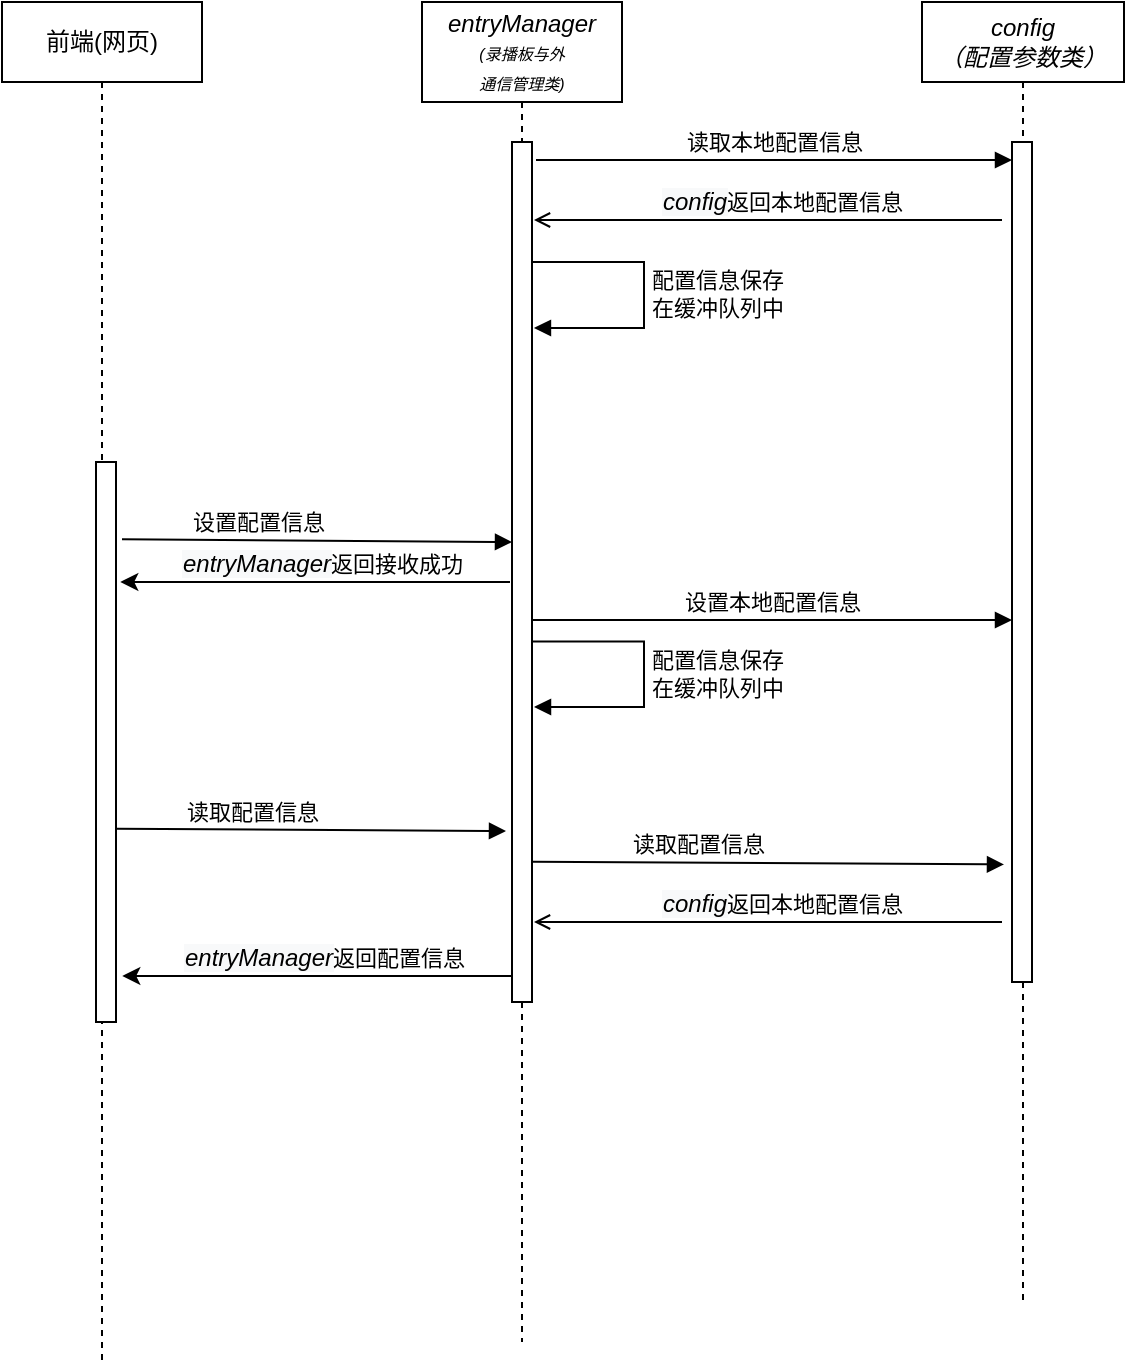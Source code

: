 <mxfile version="10.9.8" type="github"><diagram name="Page-1" id="c4acf3e9-155e-7222-9cf6-157b1a14988f"><mxGraphModel dx="789" dy="442" grid="1" gridSize="10" guides="1" tooltips="1" connect="1" arrows="1" fold="1" page="1" pageScale="1" pageWidth="850" pageHeight="1100" background="#ffffff" math="0" shadow="0"><root><mxCell id="0"/><mxCell id="1" parent="0"/><mxCell id="B9yI50szMETjEd2v0kCB-1" value="前端(网页)" style="shape=umlLifeline;perimeter=lifelinePerimeter;whiteSpace=wrap;html=1;container=1;collapsible=0;recursiveResize=0;outlineConnect=0;" vertex="1" parent="1"><mxGeometry x="40" y="20" width="100" height="680" as="geometry"/></mxCell><mxCell id="B9yI50szMETjEd2v0kCB-4" value="" style="html=1;points=[];perimeter=orthogonalPerimeter;" vertex="1" parent="B9yI50szMETjEd2v0kCB-1"><mxGeometry x="47" y="230" width="10" height="280" as="geometry"/></mxCell><mxCell id="B9yI50szMETjEd2v0kCB-6" value="&lt;i style=&quot;white-space: nowrap&quot;&gt;entryManager&lt;br&gt;&lt;font style=&quot;font-size: 8px&quot;&gt;(录播板与外&lt;br&gt;通信管理类)&lt;/font&gt;&lt;/i&gt;" style="shape=umlLifeline;perimeter=lifelinePerimeter;whiteSpace=wrap;html=1;container=1;collapsible=0;recursiveResize=0;outlineConnect=0;size=50;" vertex="1" parent="1"><mxGeometry x="250" y="20" width="100" height="670" as="geometry"/></mxCell><mxCell id="B9yI50szMETjEd2v0kCB-8" value="" style="html=1;points=[];perimeter=orthogonalPerimeter;" vertex="1" parent="B9yI50szMETjEd2v0kCB-6"><mxGeometry x="45" y="70" width="10" height="430" as="geometry"/></mxCell><mxCell id="B9yI50szMETjEd2v0kCB-16" value="&lt;i style=&quot;white-space: nowrap&quot;&gt;config&lt;br&gt;（配置参数类）&lt;br&gt;&lt;/i&gt;" style="shape=umlLifeline;perimeter=lifelinePerimeter;whiteSpace=wrap;html=1;container=1;collapsible=0;recursiveResize=0;outlineConnect=0;" vertex="1" parent="1"><mxGeometry x="500" y="20" width="101" height="650" as="geometry"/></mxCell><mxCell id="B9yI50szMETjEd2v0kCB-18" value="" style="html=1;points=[];perimeter=orthogonalPerimeter;" vertex="1" parent="B9yI50szMETjEd2v0kCB-16"><mxGeometry x="45" y="70" width="10" height="420" as="geometry"/></mxCell><mxCell id="B9yI50szMETjEd2v0kCB-27" value="设置配置信息" style="html=1;verticalAlign=bottom;endArrow=block;exitX=1.3;exitY=0.138;exitDx=0;exitDy=0;exitPerimeter=0;" edge="1" parent="1" source="B9yI50szMETjEd2v0kCB-4"><mxGeometry x="-0.3" width="80" relative="1" as="geometry"><mxPoint x="100" y="290" as="sourcePoint"/><mxPoint x="295" y="290" as="targetPoint"/><mxPoint as="offset"/></mxGeometry></mxCell><mxCell id="B9yI50szMETjEd2v0kCB-28" value="读取本地配置信息" style="html=1;verticalAlign=bottom;endArrow=block;exitX=1.5;exitY=0.75;exitDx=0;exitDy=0;exitPerimeter=0;" edge="1" parent="1" target="B9yI50szMETjEd2v0kCB-18"><mxGeometry x="-0.006" width="80" relative="1" as="geometry"><mxPoint x="307" y="99" as="sourcePoint"/><mxPoint x="635" y="99" as="targetPoint"/><mxPoint as="offset"/></mxGeometry></mxCell><mxCell id="B9yI50szMETjEd2v0kCB-29" value="&lt;i style=&quot;font-size: 12px ; background-color: rgb(248 , 249 , 250)&quot;&gt;config&lt;/i&gt;返回本地配置信息" style="html=1;verticalAlign=bottom;endArrow=none;exitX=1.5;exitY=0.75;exitDx=0;exitDy=0;exitPerimeter=0;startArrow=open;startFill=0;endFill=0;" edge="1" parent="1"><mxGeometry x="0.061" width="80" relative="1" as="geometry"><mxPoint x="306" y="129" as="sourcePoint"/><mxPoint x="540" y="129" as="targetPoint"/><mxPoint as="offset"/></mxGeometry></mxCell><mxCell id="B9yI50szMETjEd2v0kCB-34" value="配置信息保存&lt;br&gt;在缓冲队列中" style="edgeStyle=orthogonalEdgeStyle;html=1;align=left;spacingLeft=2;endArrow=block;rounded=0;entryX=1;entryY=0.775;entryDx=0;entryDy=0;entryPerimeter=0;" edge="1" parent="1"><mxGeometry relative="1" as="geometry"><mxPoint x="305" y="150" as="sourcePoint"/><Array as="points"><mxPoint x="361" y="150"/><mxPoint x="361" y="183"/></Array><mxPoint x="305.977" y="183" as="targetPoint"/></mxGeometry></mxCell><mxCell id="B9yI50szMETjEd2v0kCB-35" value="配置信息保存&lt;br&gt;在缓冲队列中" style="edgeStyle=orthogonalEdgeStyle;html=1;align=left;spacingLeft=2;endArrow=block;rounded=0;entryX=1;entryY=0.775;entryDx=0;entryDy=0;entryPerimeter=0;" edge="1" parent="1"><mxGeometry relative="1" as="geometry"><mxPoint x="305.2" y="339.7" as="sourcePoint"/><Array as="points"><mxPoint x="361" y="339.5"/><mxPoint x="361" y="372.5"/></Array><mxPoint x="306" y="372.5" as="targetPoint"/></mxGeometry></mxCell><mxCell id="B9yI50szMETjEd2v0kCB-36" value="&lt;i style=&quot;font-size: 12px ; background-color: rgb(248 , 249 , 250)&quot;&gt;entryManager&lt;/i&gt;返回接收成功" style="html=1;verticalAlign=bottom;endArrow=none;exitX=1.3;exitY=0.138;exitDx=0;exitDy=0;exitPerimeter=0;startArrow=classic;startFill=1;endFill=0;" edge="1" parent="1"><mxGeometry x="0.035" width="80" relative="1" as="geometry"><mxPoint x="99.143" y="310" as="sourcePoint"/><mxPoint x="294" y="310" as="targetPoint"/><mxPoint as="offset"/></mxGeometry></mxCell><mxCell id="B9yI50szMETjEd2v0kCB-37" value="设置本地配置信息" style="html=1;verticalAlign=bottom;endArrow=block;exitX=1.5;exitY=0.75;exitDx=0;exitDy=0;exitPerimeter=0;" edge="1" parent="1" target="B9yI50szMETjEd2v0kCB-18"><mxGeometry x="-0.006" width="80" relative="1" as="geometry"><mxPoint x="305" y="329" as="sourcePoint"/><mxPoint x="540" y="329" as="targetPoint"/><mxPoint as="offset"/></mxGeometry></mxCell><mxCell id="B9yI50szMETjEd2v0kCB-38" value="读取配置信息" style="html=1;verticalAlign=bottom;endArrow=block;exitX=1.3;exitY=0.138;exitDx=0;exitDy=0;exitPerimeter=0;" edge="1" parent="1"><mxGeometry x="-0.3" width="80" relative="1" as="geometry"><mxPoint x="97.143" y="433.357" as="sourcePoint"/><mxPoint x="292" y="434.5" as="targetPoint"/><mxPoint as="offset"/></mxGeometry></mxCell><mxCell id="B9yI50szMETjEd2v0kCB-39" value="读取配置信息" style="html=1;verticalAlign=bottom;endArrow=block;exitX=1.3;exitY=0.138;exitDx=0;exitDy=0;exitPerimeter=0;entryX=-0.4;entryY=0.86;entryDx=0;entryDy=0;entryPerimeter=0;" edge="1" parent="1" target="B9yI50szMETjEd2v0kCB-18"><mxGeometry x="-0.3" width="80" relative="1" as="geometry"><mxPoint x="305.143" y="449.857" as="sourcePoint"/><mxPoint x="500" y="451" as="targetPoint"/><mxPoint as="offset"/></mxGeometry></mxCell><mxCell id="B9yI50szMETjEd2v0kCB-40" value="&lt;i style=&quot;font-size: 12px ; background-color: rgb(248 , 249 , 250)&quot;&gt;config&lt;/i&gt;返回本地配置信息" style="html=1;verticalAlign=bottom;endArrow=none;exitX=1.5;exitY=0.75;exitDx=0;exitDy=0;exitPerimeter=0;startArrow=open;startFill=0;endFill=0;" edge="1" parent="1"><mxGeometry x="0.061" width="80" relative="1" as="geometry"><mxPoint x="306" y="480" as="sourcePoint"/><mxPoint x="540" y="480" as="targetPoint"/><mxPoint as="offset"/></mxGeometry></mxCell><mxCell id="B9yI50szMETjEd2v0kCB-41" value="&lt;i style=&quot;font-size: 12px ; background-color: rgb(248 , 249 , 250)&quot;&gt;entryManager&lt;/i&gt;返回配置信息" style="html=1;verticalAlign=bottom;endArrow=none;exitX=1.3;exitY=0.138;exitDx=0;exitDy=0;exitPerimeter=0;startArrow=classic;startFill=1;endFill=0;" edge="1" parent="1"><mxGeometry x="0.035" width="80" relative="1" as="geometry"><mxPoint x="100.143" y="507" as="sourcePoint"/><mxPoint x="295" y="507" as="targetPoint"/><mxPoint as="offset"/></mxGeometry></mxCell></root></mxGraphModel></diagram></mxfile>